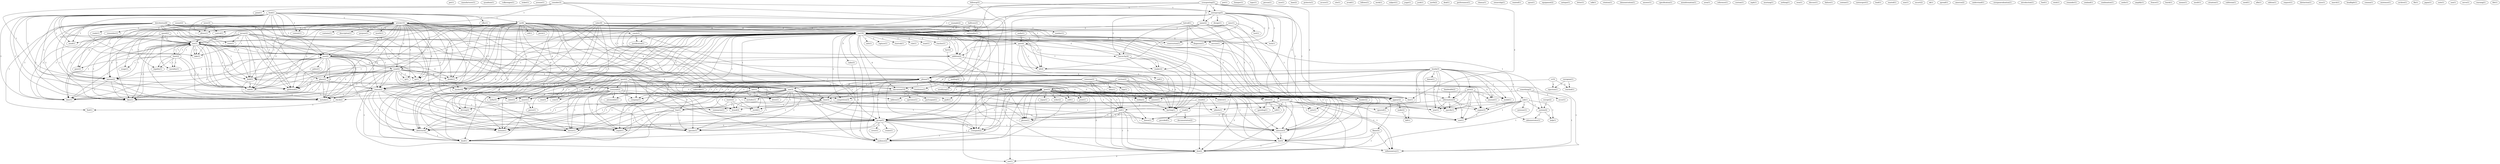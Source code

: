 digraph G {
  pet [ label="pet(1)" ];
  manufacturer [ label="manufacturer(1)" ];
  sysadmin [ label="sysadmin(1)" ];
  volkswagen [ label="volkswagen(1)" ];
  ticket [ label="ticket(1)" ];
  avenue [ label="avenue(1)" ];
  example [ label="example(2)" ];
  number [ label="number(1)" ];
  market [ label="market(4)" ];
  rec [ label="rec(2)" ];
  rec [ label="rec(19)" ];
  balltown [ label="balltown(3)" ];
  put [ label="put(1)" ];
  bumper [ label="bumper(1)" ];
  email [ label="email(2)" ];
  read [ label="read(2)" ];
  summarize [ label="summarize(1)" ];
  group [ label="group(5)" ];
  interest [ label="interest(3)" ];
  don [ label="don(2)" ];
  topic [ label="topic(1)" ];
  radar [ label="radar(8)" ];
  nationality [ label="nationality(1)" ];
  insert [ label="insert(1)" ];
  peeve [ label="peeve(1)" ];
  license [ label="license(1)" ];
  detector [ label="detector(4)" ];
  driving [ label="driving(2)" ];
  kind [ label="kind(1)" ];
  someone [ label="someone(2)" ];
  law [ label="law(3)" ];
  obey [ label="obey(1)" ];
  address [ label="address(1)" ];
  guilt [ label="guilt(1)" ];
  hop [ label="hop(1)" ];
  time [ label="time(3)" ];
  advice [ label="advice(2)" ];
  speeding [ label="speeding(1)" ];
  doesn [ label="doesn(1)" ];
  person [ label="person(1)" ];
  speed [ label="speed(2)" ];
  use [ label="use(3)" ];
  usage [ label="usage(1)" ];
  use [ label="use(1)" ];
  legality [ label="legality(1)" ];
  morality [ label="morality(1)" ];
  sale [ label="sale(4)" ];
  race [ label="race(1)" ];
  ham [ label="ham(2)" ];
  bandwidth [ label="bandwidth(2)" ];
  information [ label="information(3)" ];
  protects [ label="protects(1)" ];
  occurs [ label="occurs(1)" ];
  cite [ label="cite(1)" ];
  consider [ label="consider(3)" ];
  point [ label="point(1)" ];
  article [ label="article(15)" ];
  newsgroup [ label="newsgroup(5)" ];
  one [ label="one(3)" ];
  anyone [ label="anyone(2)" ];
  crosspost [ label="crosspost(2)" ];
  ford [ label="ford(1)" ];
  car [ label="car(8)" ];
  content [ label="content(1)" ];
  care [ label="care(1)" ];
  offer [ label="offer(1)" ];
  send [ label="send(4)" ];
  doubt [ label="doubt(1)" ];
  please [ label="please(7)" ];
  place [ label="place(2)" ];
  reason [ label="reason(2)" ];
  girlfriend [ label="girlfriend(1)" ];
  door [ label="door(1)" ];
  take [ label="take(1)" ];
  likes [ label="likes(1)" ];
  field [ label="field(5)" ];
  care [ label="care(2)" ];
  include [ label="include(1)" ];
  mind [ label="mind(1)" ];
  cc [ label="cc(3)" ];
  reached [ label="reached(1)" ];
  injection [ label="injection(1)" ];
  avoid [ label="avoid(1)" ];
  honda [ label="honda(3)" ];
  lemon [ label="lemon(1)" ];
  give [ label="give(2)" ];
  amount [ label="amount(1)" ];
  model [ label="model(1)" ];
  question [ label="question(8)" ];
  ask [ label="ask(1)" ];
  specify [ label="specify(1)" ];
  engine [ label="engine(3)" ];
  auto [ label="auto(1)" ];
  size [ label="size(1)" ];
  admits [ label="admits(1)" ];
  year [ label="year(1)" ];
  follows [ label="follows(1)" ];
  constitutes [ label="constitutes(1)" ];
  drive [ label="drive(1)" ];
  everyone [ label="everyone(2)" ];
  part [ label="part(4)" ];
  company [ label="company(1)" ];
  roll [ label="roll(1)" ];
  argue [ label="argue(1)" ];
  operate [ label="operate(1)" ];
  pitch [ label="pitch(1)" ];
  driver [ label="driver(1)" ];
  work [ label="work(1)" ];
  subject [ label="subject(1)" ];
  reach [ label="reach(3)" ];
  nj [ label="nj(1)" ];
  control [ label="control(1)" ];
  goes [ label="goes(2)" ];
  contains [ label="contains(1)" ];
  cabot [ label="cabot(3)" ];
  description [ label="description(1)" ];
  welty [ label="welty(5)" ];
  appear [ label="appear(2)" ];
  allows [ label="allows(1)" ];
  purpose [ label="purpose(1)" ];
  cma [ label="cma(3)" ];
  ny [ label="ny(1)" ];
  month [ label="month(1)" ];
  audience [ label="audience(2)" ];
  header [ label="header(2)" ];
  yugo [ label="yugo(1)" ];
  york [ label="york(1)" ];
  north [ label="north(2)" ];
  followup [ label="followup(3)" ];
  deal [ label="deal(1)" ];
  something [ label="something(2)" ];
  occur [ label="occur(1)" ];
  minute [ label="minute(1)" ];
  inflammatory [ label="inflammatory(1)" ];
  performance [ label="performance(1)" ];
  chancy [ label="chancy(1)" ];
  ownership [ label="ownership(1)" ];
  provided [ label="provided(1)" ];
  documentation [ label="documentation(2)" ];
  wanted [ label="wanted(1)" ];
  news [ label="news(3)" ];
  system [ label="system(4)" ];
  police [ label="police(1)" ];
  sport [ label="sport(2)" ];
  discussion [ label="discussion(10)" ];
  competition [ label="competition(3)" ];
  mailing [ label="mailing(2)" ];
  modifying [ label="modifying(1)" ];
  crossposting [ label="crossposting(3)" ];
  name [ label="name(2)" ];
  line [ label="line(1)" ];
  spica [ label="spica(1)" ];
  section [ label="section(2)" ];
  post [ label="post(2)" ];
  post [ label="post(3)" ];
  justification [ label="justification(1)" ];
  equipment [ label="equipment(2)" ];
  antique [ label="antique(1)" ];
  letter [ label="letter(1)" ];
  automobile [ label="automobile(1)" ];
  brand [ label="brand(3)" ];
  world [ label="world(1)" ];
  design [ label="design(1)" ];
  tech [ label="tech(1)" ];
  construction [ label="construction(1)" ];
  diagnosis [ label="diagnosis(1)" ];
  service [ label="service(1)" ];
  hierarchy [ label="hierarchy(4)" ];
  limit [ label="limit(1)" ];
  audio [ label="audio(1)" ];
  talk [ label="talk(1)" ];
  rpw [ label="rpw(1)" ];
  end [ label="end(1)" ];
  com [ label="com(3)" ];
  end [ label="end(1)" ];
  subscribe [ label="subscribe(1)" ];
  waste [ label="waste(2)" ];
  idea [ label="idea(3)" ];
  buy [ label="buy(1)" ];
  phrase [ label="phrase(1)" ];
  rotation [ label="rotation(1)" ];
  info [ label="info(1)" ];
  capture [ label="capture(1)" ];
  startrek [ label="startrek(1)" ];
  rule [ label="rule(1)" ];
  want [ label="want(1)" ];
  reaches [ label="reaches(1)" ];
  fact [ label="fact(2)" ];
  radio [ label="radio(3)" ];
  addition [ label="addition(2)" ];
  reader [ label="reader(2)" ];
  includes [ label="includes(1)" ];
  alt [ label="alt(4)" ];
  list [ label="list(5)" ];
  karting [ label="karting(1)" ];
  demonstration [ label="demonstration(1)" ];
  answer [ label="answer(1)" ];
  enjoy [ label="enjoy(1)" ];
  order [ label="order(2)" ];
  self [ label="self(1)" ];
  print [ label="print(1)" ];
  see [ label="see(1)" ];
  specification [ label="specification(1)" ];
  misinformation [ label="misinformation(1)" ];
  hobby [ label="hobby(2)" ];
  area [ label="area(1)" ];
  european [ label="european(1)" ];
  reference [ label="reference(1)" ];
  custom [ label="custom(1)" ];
  mph [ label="mph(1)" ];
  mustang [ label="mustang(1)" ];
  nothing [ label="nothing(1)" ];
  won [ label="won(1)" ];
  discuss [ label="discuss(1)" ];
  limit [ label="limit(2)" ];
  jersey [ label="jersey(2)" ];
  state [ label="state(1)" ];
  failure [ label="failure(1)" ];
  contain [ label="contain(1)" ];
  motorsport [ label="motorsport(1)" ];
  lead [ label="lead(1)" ];
  wasted [ label="wasted(1)" ];
  mix [ label="mix(1)" ];
  escort [ label="escort(2)" ];
  ignored [ label="ignored(1)" ];
  believe [ label="believe(1)" ];
  ok [ label="ok(1)" ];
  spread [ label="spread(1)" ];
  cover [ label="cover(1)" ];
  create [ label="create(1)" ];
  america [ label="america(2)" ];
  understand [ label="understand(1)" ];
  distribution [ label="distribution(8)" ];
  check [ label="check(2)" ];
  find [ label="find(1)" ];
  spectator [ label="spectator(1)" ];
  participant [ label="participant(1)" ];
  tell [ label="tell(1)" ];
  overgeneralization [ label="overgeneralization(1)" ];
  introduction [ label="introduction(1)" ];
  fuel [ label="fuel(1)" ];
  wish [ label="wish(1)" ];
  reminder [ label="reminder(1)" ];
  zealand [ label="zealand(1)" ];
  newuser [ label="newuser(1)" ];
  help [ label="help(1)" ];
  administrator [ label="administrator(1)" ];
  misc [ label="misc(1)" ];
  flame [ label="flame(5)" ];
  test [ label="test(1)" ];
  europe [ label="europe(2)" ];
  hotrod [ label="hotrod(1)" ];
  usenet [ label="usenet(2)" ];
  reads [ label="reads(1)" ];
  remember [ label="remember(1)" ];
  combination [ label="combination(1)" ];
  audis [ label="audis(1)" ];
  amplify [ label="amplify(1)" ];
  france [ label="france(1)" ];
  buick [ label="buick(1)" ];
  make [ label="make(2)" ];
  kill [ label="kill(1)" ];
  means [ label="means(1)" ];
  insult [ label="insult(1)" ];
  situation [ label="situation(1)" ];
  california [ label="california(1)" ];
  need [ label="need(1)" ];
  alfa [ label="alfa(1)" ];
  edition [ label="edition(1)" ];
  request [ label="request(1)" ];
  distinction [ label="distinction(1)" ];
  miss [ label="miss(1)" ];
  march [ label="march(1)" ];
  headlight [ label="headlight(1)" ];
  comma [ label="comma(1)" ];
  existence [ label="existence(1)" ];
  archive [ label="archive(1)" ];
  fbi [ label="fbi(1)" ];
  rod [ label="rod(1)" ];
  japan [ label="japan(1)" ];
  note [ label="note(1)" ];
  usa [ label="usa(1)" ];
  serve [ label="serve(1)" ];
  warning [ label="warning(1)" ];
  life [ label="life(1)" ];
  example -> number [ label="1" ];
  example -> market [ label="1" ];
  example -> rec [ label="1" ];
  example -> rec [ label="1" ];
  balltown -> rec [ label="1" ];
  balltown -> rec [ label="1" ];
  email -> read [ label="1" ];
  email -> summarize [ label="1" ];
  email -> group [ label="1" ];
  email -> interest [ label="1" ];
  email -> don [ label="1" ];
  radar -> nationality [ label="1" ];
  radar -> insert [ label="2" ];
  radar -> rec [ label="3" ];
  radar -> peeve [ label="1" ];
  radar -> license [ label="1" ];
  radar -> detector [ label="4" ];
  radar -> driving [ label="1" ];
  radar -> rec [ label="3" ];
  radar -> kind [ label="1" ];
  someone -> law [ label="1" ];
  someone -> obey [ label="1" ];
  someone -> address [ label="1" ];
  someone -> guilt [ label="1" ];
  someone -> hop [ label="1" ];
  someone -> time [ label="1" ];
  someone -> advice [ label="1" ];
  someone -> speeding [ label="1" ];
  someone -> doesn [ label="1" ];
  speed -> use [ label="1" ];
  speed -> usage [ label="1" ];
  speed -> use [ label="1" ];
  speed -> legality [ label="1" ];
  speed -> morality [ label="1" ];
  speed -> sale [ label="1" ];
  bandwidth -> information [ label="1" ];
  consider -> point [ label="1" ];
  consider -> article [ label="1" ];
  consider -> newsgroup [ label="1" ];
  consider -> one [ label="1" ];
  consider -> anyone [ label="1" ];
  consider -> crosspost [ label="1" ];
  ford -> car [ label="1" ];
  ford -> article [ label="1" ];
  ford -> content [ label="1" ];
  ford -> care [ label="1" ];
  ford -> offer [ label="1" ];
  ford -> send [ label="1" ];
  ford -> doubt [ label="1" ];
  ford -> please [ label="1" ];
  ford -> place [ label="1" ];
  ford -> use [ label="1" ];
  ford -> reason [ label="1" ];
  ford -> anyone [ label="1" ];
  ford -> girlfriend [ label="1" ];
  ford -> use [ label="1" ];
  ford -> door [ label="1" ];
  ford -> take [ label="1" ];
  ford -> likes [ label="1" ];
  ford -> field [ label="1" ];
  ford -> care [ label="1" ];
  ford -> sale [ label="1" ];
  ford -> include [ label="1" ];
  ford -> mind [ label="1" ];
  cc -> market [ label="2" ];
  cc -> reached [ label="2" ];
  cc -> injection [ label="2" ];
  honda -> lemon [ label="1" ];
  honda -> give [ label="1" ];
  honda -> please [ label="1" ];
  honda -> amount [ label="1" ];
  honda -> model [ label="1" ];
  honda -> information [ label="1" ];
  honda -> one [ label="1" ];
  honda -> question [ label="1" ];
  honda -> time [ label="1" ];
  honda -> ask [ label="1" ];
  honda -> specify [ label="1" ];
  honda -> engine [ label="2" ];
  honda -> auto [ label="1" ];
  honda -> size [ label="1" ];
  honda -> admits [ label="1" ];
  honda -> year [ label="1" ];
  car -> nationality [ label="4" ];
  car -> law [ label="4" ];
  car -> constitutes [ label="4" ];
  car -> send [ label="1" ];
  car -> drive [ label="4" ];
  car -> everyone [ label="4" ];
  car -> doubt [ label="1" ];
  car -> insert [ label="4" ];
  car -> please [ label="1" ];
  car -> market [ label="1" ];
  car -> rec [ label="4" ];
  car -> part [ label="1" ];
  car -> place [ label="1" ];
  car -> reason [ label="5" ];
  car -> one [ label="4" ];
  car -> group [ label="4" ];
  car -> company [ label="1" ];
  car -> anyone [ label="1" ];
  car -> girlfriend [ label="1" ];
  car -> license [ label="4" ];
  car -> door [ label="1" ];
  car -> detector [ label="4" ];
  car -> roll [ label="1" ];
  car -> argue [ label="4" ];
  car -> likes [ label="1" ];
  car -> operate [ label="4" ];
  car -> rec [ label="4" ];
  car -> pitch [ label="1" ];
  car -> driver [ label="4" ];
  car -> sale [ label="1" ];
  car -> include [ label="1" ];
  car -> kind [ label="4" ];
  article -> content [ label="2" ];
  article -> care [ label="2" ];
  article -> reach [ label="1" ];
  article -> send [ label="2" ];
  article -> doubt [ label="2" ];
  article -> please [ label="2" ];
  article -> market [ label="2" ];
  article -> rec [ label="1" ];
  article -> nj [ label="1" ];
  article -> control [ label="2" ];
  article -> place [ label="2" ];
  article -> goes [ label="3" ];
  article -> contains [ label="1" ];
  article -> reason [ label="2" ];
  article -> cabot [ label="1" ];
  article -> anyone [ label="2" ];
  article -> girlfriend [ label="2" ];
  article -> description [ label="1" ];
  article -> door [ label="2" ];
  article -> welty [ label="1" ];
  article -> appear [ label="1" ];
  article -> take [ label="2" ];
  article -> crosspost [ label="1" ];
  article -> allows [ label="2" ];
  article -> purpose [ label="1" ];
  article -> cma [ label="1" ];
  article -> ny [ label="1" ];
  article -> month [ label="1" ];
  article -> likes [ label="2" ];
  article -> field [ label="1" ];
  article -> rec [ label="1" ];
  article -> care [ label="2" ];
  article -> audience [ label="1" ];
  article -> sale [ label="2" ];
  article -> include [ label="2" ];
  article -> header [ label="1" ];
  followup -> newsgroup [ label="1" ];
  followup -> one [ label="1" ];
  followup -> crosspost [ label="1" ];
  something -> occur [ label="1" ];
  something -> minute [ label="1" ];
  something -> don [ label="1" ];
  something -> inflammatory [ label="1" ];
  read -> provided [ label="1" ];
  read -> group [ label="1" ];
  read -> documentation [ label="1" ];
  law -> drive [ label="1" ];
  law -> insert [ label="1" ];
  law -> address [ label="1" ];
  law -> guilt [ label="1" ];
  law -> question [ label="1" ];
  law -> time [ label="1" ];
  law -> license [ label="1" ];
  law -> detector [ label="1" ];
  law -> operate [ label="1" ];
  law -> doesn [ label="1" ];
  law -> driver [ label="1" ];
  law -> kind [ label="1" ];
  news -> control [ label="1" ];
  news -> goes [ label="1" ];
  news -> system [ label="1" ];
  news -> allows [ label="1" ];
  care -> send [ label="2" ];
  care -> doubt [ label="2" ];
  care -> please [ label="2" ];
  care -> market [ label="2" ];
  care -> rec [ label="1" ];
  care -> place [ label="2" ];
  care -> reason [ label="2" ];
  care -> police [ label="1" ];
  care -> anyone [ label="2" ];
  care -> girlfriend [ label="2" ];
  care -> door [ label="2" ];
  care -> detector [ label="1" ];
  care -> likes [ label="2" ];
  care -> rec [ label="1" ];
  care -> sale [ label="2" ];
  care -> include [ label="2" ];
  sport -> constitutes [ label="1" ];
  sport -> drive [ label="1" ];
  sport -> everyone [ label="1" ];
  sport -> insert [ label="1" ];
  sport -> reason [ label="1" ];
  sport -> one [ label="1" ];
  sport -> group [ label="1" ];
  sport -> discussion [ label="1" ];
  sport -> license [ label="1" ];
  sport -> detector [ label="1" ];
  sport -> argue [ label="1" ];
  sport -> competition [ label="1" ];
  sport -> operate [ label="1" ];
  sport -> driver [ label="1" ];
  sport -> kind [ label="1" ];
  mailing -> modifying [ label="1" ];
  mailing -> discussion [ label="1" ];
  crossposting -> newsgroup [ label="2" ];
  crossposting -> rec [ label="2" ];
  crossposting -> name [ label="2" ];
  crossposting -> one [ label="3" ];
  crossposting -> appear [ label="2" ];
  crossposting -> line [ label="2" ];
  crossposting -> rec [ label="2" ];
  crossposting -> header [ label="2" ];
  section -> post [ label="1" ];
  section -> post [ label="1" ];
  section -> minute [ label="1" ];
  section -> don [ label="1" ];
  section -> inflammatory [ label="1" ];
  reach -> justification [ label="1" ];
  reach -> group [ label="1" ];
  reach -> audience [ label="2" ];
  send -> doubt [ label="1" ];
  send -> summarize [ label="1" ];
  send -> please [ label="1" ];
  send -> market [ label="1" ];
  send -> nj [ label="1" ];
  send -> place [ label="1" ];
  send -> reason [ label="1" ];
  send -> group [ label="1" ];
  send -> anyone [ label="1" ];
  send -> girlfriend [ label="1" ];
  send -> door [ label="1" ];
  send -> ny [ label="1" ];
  send -> likes [ label="1" ];
  send -> interest [ label="1" ];
  send -> field [ label="1" ];
  send -> sale [ label="1" ];
  send -> include [ label="1" ];
  send -> don [ label="1" ];
  everyone -> insert [ label="1" ];
  everyone -> automobile [ label="1" ];
  everyone -> company [ label="1" ];
  everyone -> time [ label="1" ];
  everyone -> license [ label="1" ];
  everyone -> detector [ label="1" ];
  everyone -> brand [ label="1" ];
  everyone -> argue [ label="1" ];
  everyone -> operate [ label="1" ];
  everyone -> world [ label="1" ];
  everyone -> driver [ label="1" ];
  everyone -> kind [ label="1" ];
  newsgroup -> design [ label="1" ];
  newsgroup -> rec [ label="1" ];
  newsgroup -> name [ label="1" ];
  newsgroup -> tech [ label="1" ];
  newsgroup -> construction [ label="1" ];
  newsgroup -> appear [ label="1" ];
  newsgroup -> diagnosis [ label="1" ];
  newsgroup -> crosspost [ label="1" ];
  newsgroup -> service [ label="1" ];
  newsgroup -> hierarchy [ label="1" ];
  newsgroup -> line [ label="1" ];
  newsgroup -> rec [ label="1" ];
  newsgroup -> header [ label="1" ];
  limit -> goes [ label="1" ];
  limit -> use [ label="1" ];
  limit -> usage [ label="1" ];
  limit -> use [ label="1" ];
  limit -> legality [ label="1" ];
  limit -> morality [ label="1" ];
  limit -> sale [ label="1" ];
  audio -> part [ label="1" ];
  give -> amount [ label="1" ];
  give -> model [ label="1" ];
  give -> information [ label="1" ];
  give -> specify [ label="1" ];
  give -> advice [ label="1" ];
  give -> engine [ label="1" ];
  give -> size [ label="1" ];
  give -> year [ label="1" ];
  insert -> peeve [ label="1" ];
  insert -> driving [ label="1" ];
  insert -> kind [ label="1" ];
  please -> market [ label="2" ];
  please -> post [ label="1" ];
  please -> automobile [ label="1" ];
  please -> rpw [ label="1" ];
  please -> end [ label="2" ];
  please -> amount [ label="2" ];
  please -> model [ label="2" ];
  please -> information [ label="2" ];
  please -> one [ label="1" ];
  please -> group [ label="1" ];
  please -> company [ label="1" ];
  please -> question [ label="2" ];
  please -> cabot [ label="1" ];
  please -> time [ label="1" ];
  please -> com [ label="1" ];
  please -> post [ label="1" ];
  please -> end [ label="2" ];
  please -> subscribe [ label="1" ];
  please -> welty [ label="1" ];
  please -> specify [ label="2" ];
  please -> waste [ label="2" ];
  please -> idea [ label="2" ];
  please -> cma [ label="1" ];
  please -> buy [ label="1" ];
  please -> phrase [ label="1" ];
  please -> brand [ label="1" ];
  please -> engine [ label="2" ];
  please -> size [ label="2" ];
  please -> interest [ label="1" ];
  please -> world [ label="1" ];
  please -> include [ label="2" ];
  please -> year [ label="2" ];
  please -> don [ label="3" ];
  rec -> info [ label="1" ];
  rec -> capture [ label="1" ];
  rec -> rpw [ label="1" ];
  rec -> part [ label="3" ];
  rec -> justification [ label="2" ];
  rec -> use [ label="1" ];
  rec -> startrek [ label="1" ];
  rec -> rule [ label="1" ];
  rec -> group [ label="3" ];
  rec -> discussion [ label="4" ];
  rec -> want [ label="2" ];
  rec -> use [ label="1" ];
  rec -> license [ label="1" ];
  rec -> tech [ label="2" ];
  rec -> reaches [ label="1" ];
  rec -> construction [ label="2" ];
  rec -> diagnosis [ label="2" ];
  rec -> fact [ label="2" ];
  rec -> radio [ label="3" ];
  rec -> detector [ label="1" ];
  rec -> service [ label="2" ];
  rec -> addition [ label="1" ];
  rec -> argue [ label="1" ];
  rec -> competition [ label="1" ];
  rec -> driving [ label="1" ];
  rec -> reader [ label="1" ];
  rec -> operate [ label="1" ];
  rec -> includes [ label="1" ];
  rec -> audience [ label="2" ];
  rec -> driver [ label="1" ];
  rec -> alt [ label="1" ];
  rec -> list [ label="1" ];
  rec -> kind [ label="1" ];
  rec -> karting [ label="1" ];
  post -> enjoy [ label="2" ];
  post -> end [ label="1" ];
  post -> group [ label="2" ];
  post -> question [ label="1" ];
  post -> order [ label="2" ];
  post -> end [ label="1" ];
  post -> minute [ label="1" ];
  post -> self [ label="2" ];
  post -> crosspost [ label="1" ];
  post -> print [ label="2" ];
  post -> phrase [ label="1" ];
  post -> audience [ label="1" ];
  post -> don [ label="2" ];
  post -> inflammatory [ label="1" ];
  post -> see [ label="2" ];
  rpw -> cabot [ label="1" ];
  rpw -> com [ label="1" ];
  rpw -> welty [ label="1" ];
  rpw -> cma [ label="1" ];
  part -> addition [ label="1" ];
  part -> hierarchy [ label="2" ];
  part -> reader [ label="1" ];
  part -> interest [ label="1" ];
  part -> hobby [ label="1" ];
  part -> rec [ label="1" ];
  part -> alt [ label="1" ];
  part -> karting [ label="1" ];
  end -> group [ label="1" ];
  end -> phrase [ label="1" ];
  end -> interest [ label="1" ];
  end -> don [ label="1" ];
  european -> reached [ label="1" ];
  european -> injection [ label="1" ];
  place -> reason [ label="1" ];
  place -> discussion [ label="1" ];
  place -> girlfriend [ label="1" ];
  place -> door [ label="1" ];
  place -> likes [ label="1" ];
  place -> include [ label="1" ];
  use -> reason [ label="1" ];
  use -> limit [ label="1" ];
  use -> anyone [ label="1" ];
  use -> girlfriend [ label="1" ];
  use -> door [ label="1" ];
  use -> take [ label="1" ];
  use -> likes [ label="1" ];
  use -> field [ label="2" ];
  use -> care [ label="1" ];
  use -> includes [ label="1" ];
  use -> sale [ label="1" ];
  use -> include [ label="1" ];
  use -> list [ label="1" ];
  name -> appear [ label="1" ];
  name -> addition [ label="1" ];
  name -> line [ label="1" ];
  name -> rec [ label="1" ];
  name -> alt [ label="1" ];
  name -> karting [ label="1" ];
  name -> header [ label="1" ];
  jersey -> reason [ label="1" ];
  jersey -> anyone [ label="1" ];
  jersey -> girlfriend [ label="1" ];
  jersey -> use [ label="1" ];
  jersey -> door [ label="1" ];
  jersey -> take [ label="1" ];
  jersey -> state [ label="1" ];
  jersey -> addition [ label="1" ];
  jersey -> ny [ label="1" ];
  jersey -> likes [ label="1" ];
  jersey -> care [ label="1" ];
  jersey -> sale [ label="1" ];
  jersey -> include [ label="1" ];
  jersey -> mind [ label="1" ];
  reason -> group [ label="1" ];
  reason -> license [ label="1" ];
  reason -> door [ label="1" ];
  reason -> detector [ label="1" ];
  reason -> argue [ label="1" ];
  reason -> likes [ label="1" ];
  reason -> operate [ label="1" ];
  reason -> rec [ label="1" ];
  reason -> driver [ label="1" ];
  reason -> include [ label="1" ];
  reason -> kind [ label="1" ];
  information -> ignored [ label="1" ];
  information -> specify [ label="1" ];
  information -> engine [ label="1" ];
  information -> size [ label="1" ];
  information -> year [ label="1" ];
  one -> group [ label="1" ];
  one -> company [ label="1" ];
  one -> time [ label="2" ];
  one -> license [ label="1" ];
  one -> believe [ label="1" ];
  one -> appear [ label="1" ];
  one -> crosspost [ label="1" ];
  one -> detector [ label="1" ];
  one -> buy [ label="1" ];
  one -> brand [ label="1" ];
  one -> argue [ label="1" ];
  one -> auto [ label="1" ];
  one -> line [ label="1" ];
  one -> operate [ label="1" ];
  one -> admits [ label="1" ];
  one -> rec [ label="1" ];
  one -> world [ label="1" ];
  one -> driver [ label="1" ];
  one -> kind [ label="1" ];
  one -> header [ label="1" ];
  group -> license [ label="1" ];
  group -> crosspost [ label="1" ];
  group -> detector [ label="1" ];
  group -> argue [ label="1" ];
  group -> cover [ label="1" ];
  group -> create [ label="1" ];
  group -> interest [ label="1" ];
  group -> operate [ label="1" ];
  group -> audience [ label="1" ];
  group -> driver [ label="1" ];
  group -> list [ label="1" ];
  group -> kind [ label="1" ];
  limit -> use [ label="1" ];
  limit -> legality [ label="1" ];
  limit -> morality [ label="1" ];
  limit -> sale [ label="1" ];
  distribution -> anyone [ label="1" ];
  distribution -> girlfriend [ label="1" ];
  distribution -> use [ label="1" ];
  distribution -> door [ label="1" ];
  distribution -> take [ label="1" ];
  distribution -> allows [ label="2" ];
  distribution -> state [ label="1" ];
  distribution -> check [ label="1" ];
  distribution -> addition [ label="1" ];
  distribution -> ny [ label="1" ];
  distribution -> likes [ label="1" ];
  distribution -> field [ label="5" ];
  distribution -> rec [ label="1" ];
  distribution -> care [ label="1" ];
  distribution -> sale [ label="1" ];
  distribution -> include [ label="1" ];
  distribution -> mind [ label="1" ];
  distribution -> find [ label="1" ];
  distribution -> header [ label="2" ];
  discussion -> ignored [ label="1" ];
  discussion -> use [ label="1" ];
  discussion -> spectator [ label="1" ];
  discussion -> competition [ label="1" ];
  discussion -> hobby [ label="1" ];
  discussion -> includes [ label="1" ];
  discussion -> participant [ label="1" ];
  discussion -> list [ label="1" ];
  discussion -> karting [ label="1" ];
  question -> end [ label="2" ];
  question -> specify [ label="2" ];
  question -> phrase [ label="2" ];
  question -> engine [ label="2" ];
  question -> tell [ label="1" ];
  question -> size [ label="2" ];
  question -> interest [ label="1" ];
  question -> year [ label="2" ];
  question -> don [ label="3" ];
  cabot -> rec [ label="1" ];
  time -> buy [ label="1" ];
  time -> brand [ label="1" ];
  time -> auto [ label="1" ];
  time -> admits [ label="1" ];
  time -> doesn [ label="1" ];
  time -> world [ label="1" ];
  com -> rec [ label="1" ];
  post -> end [ label="1" ];
  post -> minute [ label="1" ];
  post -> self [ label="2" ];
  post -> crosspost [ label="1" ];
  post -> print [ label="2" ];
  post -> phrase [ label="1" ];
  post -> audience [ label="1" ];
  post -> don [ label="2" ];
  post -> inflammatory [ label="1" ];
  post -> see [ label="2" ];
  end -> phrase [ label="1" ];
  end -> interest [ label="1" ];
  end -> don [ label="1" ];
  anyone -> girlfriend [ label="1" ];
  anyone -> door [ label="1" ];
  anyone -> likes [ label="1" ];
  anyone -> include [ label="1" ];
  ask -> newuser [ label="1" ];
  ask -> specify [ label="1" ];
  ask -> system [ label="1" ];
  ask -> engine [ label="1" ];
  ask -> size [ label="1" ];
  ask -> help [ label="1" ];
  ask -> administrator [ label="1" ];
  ask -> year [ label="1" ];
  misc -> use [ label="1" ];
  misc -> flame [ label="1" ];
  misc -> rec [ label="1" ];
  misc -> test [ label="1" ];
  europe -> system [ label="1" ];
  use -> door [ label="1" ];
  use -> take [ label="1" ];
  use -> likes [ label="1" ];
  use -> field [ label="2" ];
  use -> care [ label="1" ];
  use -> includes [ label="1" ];
  use -> sale [ label="1" ];
  use -> include [ label="1" ];
  use -> list [ label="1" ];
  hotrod -> hierarchy [ label="1" ];
  hotrod -> reader [ label="1" ];
  hotrod -> interest [ label="1" ];
  hotrod -> rec [ label="1" ];
  hotrod -> list [ label="1" ];
  usenet -> driving [ label="1" ];
  usenet -> reads [ label="1" ];
  usenet -> remember [ label="1" ];
  usenet -> rec [ label="1" ];
  welty -> rec [ label="2" ];
  appear -> make [ label="1" ];
  appear -> kill [ label="1" ];
  fact -> audience [ label="1" ];
  system -> help [ label="1" ];
  system -> administrator [ label="1" ];
  crosspost -> audience [ label="1" ];
  radio -> audience [ label="2" ];
  detector -> rec [ label="2" ];
  detector -> kind [ label="1" ];
  waste -> buy [ label="1" ];
  waste -> brand [ label="1" ];
  waste -> world [ label="1" ];
  advice -> tell [ label="1" ];
  advice -> speeding [ label="1" ];
  advice -> doesn [ label="1" ];
  advice -> don [ label="1" ];
  flame -> list [ label="1" ];
  flame -> don [ label="1" ];
  flame -> inflammatory [ label="1" ];
  idea -> check [ label="1" ];
  idea -> phrase [ label="1" ];
  idea -> interest [ label="1" ];
  idea -> don [ label="1" ];
  cma -> rec [ label="1" ];
  check -> find [ label="1" ];
  addition -> ny [ label="1" ];
  addition -> field [ label="1" ];
  addition -> alt [ label="1" ];
  addition -> karting [ label="1" ];
  buy -> argue [ label="1" ];
  buy -> operate [ label="1" ];
  buy -> rec [ label="1" ];
  buy -> driver [ label="1" ];
  buy -> kind [ label="1" ];
  engine -> size [ label="1" ];
  tell -> doesn [ label="1" ];
  hierarchy -> reader [ label="1" ];
  hierarchy -> interest [ label="1" ];
  hierarchy -> hobby [ label="1" ];
  hierarchy -> rec [ label="2" ];
  make -> kill [ label="1" ];
  reader -> karting [ label="1" ];
  interest -> rec [ label="1" ];
  interest -> list [ label="1" ];
  hobby -> karting [ label="1" ];
  field -> care [ label="1" ];
  field -> sale [ label="1" ];
  field -> include [ label="1" ];
  field -> header [ label="2" ];
  rec -> includes [ label="1" ];
  rec -> audience [ label="2" ];
  rec -> driver [ label="1" ];
  rec -> alt [ label="1" ];
  rec -> list [ label="1" ];
  rec -> kind [ label="1" ];
  rec -> karting [ label="1" ];
  care -> sale [ label="2" ];
  care -> include [ label="2" ];
  sale -> include [ label="1" ];
  alt -> rod [ label="1" ];
  alt -> karting [ label="2" ];
  list -> don [ label="1" ];
  list -> inflammatory [ label="1" ];
  don -> see [ label="2" ];
}
